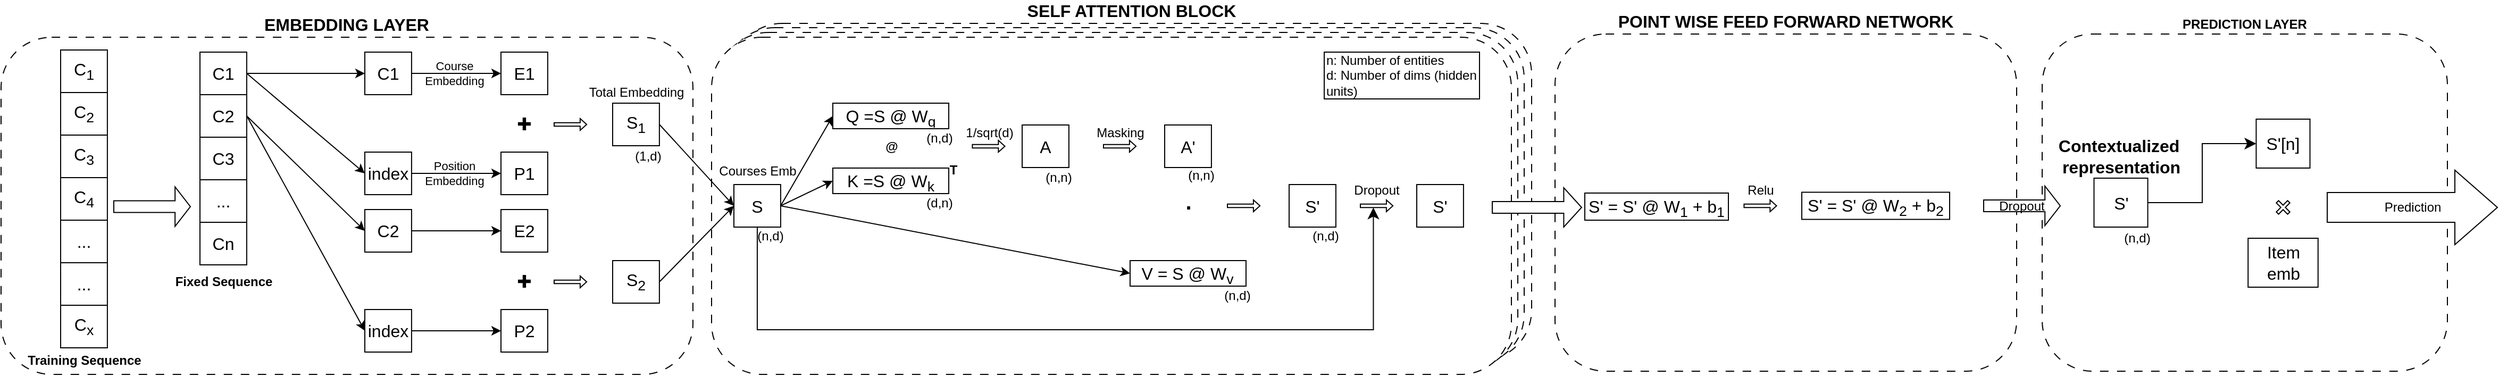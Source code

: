 <mxfile version="26.2.13">
  <diagram name="SELF_ATTENTION_LAYER" id="ycd4AqWMqtb6JNKQn1Xa">
    <mxGraphModel dx="2616" dy="1276" grid="0" gridSize="10" guides="1" tooltips="1" connect="1" arrows="1" fold="1" page="0" pageScale="1" pageWidth="850" pageHeight="1100" math="0" shadow="0">
      <root>
        <mxCell id="0" />
        <mxCell id="1" parent="0" />
        <mxCell id="j9KJ5yuXrT_S9AdhNe95-25" value="&lt;b&gt;PREDICTION LAYER&lt;/b&gt;" style="rounded=1;whiteSpace=wrap;html=1;dashed=1;dashPattern=8 8;labelPosition=center;verticalLabelPosition=top;align=center;verticalAlign=bottom;" vertex="1" parent="1">
          <mxGeometry x="1712" y="216" width="381" height="317" as="geometry" />
        </mxCell>
        <mxCell id="j9KJ5yuXrT_S9AdhNe95-22" value="&lt;b&gt;&lt;font style=&quot;font-size: 16px;&quot;&gt;SELF ATTENTION BLOCK&lt;/font&gt;&lt;/b&gt;" style="rounded=1;whiteSpace=wrap;html=1;dashed=1;dashPattern=8 8;labelPosition=center;verticalLabelPosition=top;align=center;verticalAlign=bottom;" vertex="1" parent="1">
          <mxGeometry x="480" y="206" width="752" height="317" as="geometry" />
        </mxCell>
        <mxCell id="j9KJ5yuXrT_S9AdhNe95-24" value="" style="rounded=1;whiteSpace=wrap;html=1;dashed=1;dashPattern=8 8;labelPosition=center;verticalLabelPosition=top;align=center;verticalAlign=bottom;" vertex="1" parent="1">
          <mxGeometry x="473" y="210" width="752" height="317" as="geometry" />
        </mxCell>
        <mxCell id="j9KJ5yuXrT_S9AdhNe95-23" value="" style="rounded=1;whiteSpace=wrap;html=1;dashed=1;dashPattern=8 8;labelPosition=center;verticalLabelPosition=top;align=center;verticalAlign=bottom;" vertex="1" parent="1">
          <mxGeometry x="467" y="214.5" width="752" height="317" as="geometry" />
        </mxCell>
        <mxCell id="j9KJ5yuXrT_S9AdhNe95-2" value="&lt;b&gt;&lt;font style=&quot;font-size: 16px;&quot;&gt;EMBEDDING LAYER&lt;/font&gt;&lt;/b&gt;" style="rounded=1;whiteSpace=wrap;html=1;dashed=1;dashPattern=8 8;labelPosition=center;verticalLabelPosition=top;align=center;verticalAlign=bottom;" vertex="1" parent="1">
          <mxGeometry x="-207" y="219" width="650.48" height="317" as="geometry" />
        </mxCell>
        <mxCell id="rvzsoMnx6y7NhFi0UlCl-1" value="" style="rounded=1;whiteSpace=wrap;html=1;dashed=1;dashPattern=8 8;labelPosition=center;verticalLabelPosition=top;align=center;verticalAlign=bottom;" parent="1" vertex="1">
          <mxGeometry x="461" y="219" width="752" height="317" as="geometry" />
        </mxCell>
        <mxCell id="rvzsoMnx6y7NhFi0UlCl-27" value="" style="group" parent="1" vertex="1" connectable="0">
          <mxGeometry x="-29.02" y="194" width="62" height="239" as="geometry" />
        </mxCell>
        <mxCell id="rvzsoMnx6y7NhFi0UlCl-3" value="" style="shape=table;startSize=0;container=1;collapsible=0;childLayout=tableLayout;fontSize=16;" parent="rvzsoMnx6y7NhFi0UlCl-27" vertex="1">
          <mxGeometry x="9.02" y="39" width="43.952" height="200" as="geometry" />
        </mxCell>
        <mxCell id="rvzsoMnx6y7NhFi0UlCl-24" style="shape=tableRow;horizontal=0;startSize=0;swimlaneHead=0;swimlaneBody=0;strokeColor=inherit;top=0;left=0;bottom=0;right=0;collapsible=0;dropTarget=0;fillColor=none;points=[[0,0.5],[1,0.5]];portConstraint=eastwest;fontSize=16;" parent="rvzsoMnx6y7NhFi0UlCl-3" vertex="1">
          <mxGeometry width="43.952" height="40" as="geometry" />
        </mxCell>
        <mxCell id="rvzsoMnx6y7NhFi0UlCl-25" value="C1" style="shape=partialRectangle;html=1;whiteSpace=wrap;connectable=0;strokeColor=inherit;overflow=hidden;fillColor=none;top=0;left=0;bottom=0;right=0;pointerEvents=1;fontSize=16;" parent="rvzsoMnx6y7NhFi0UlCl-24" vertex="1">
          <mxGeometry width="44" height="40" as="geometry">
            <mxRectangle width="44" height="40" as="alternateBounds" />
          </mxGeometry>
        </mxCell>
        <mxCell id="rvzsoMnx6y7NhFi0UlCl-22" style="shape=tableRow;horizontal=0;startSize=0;swimlaneHead=0;swimlaneBody=0;strokeColor=inherit;top=0;left=0;bottom=0;right=0;collapsible=0;dropTarget=0;fillColor=none;points=[[0,0.5],[1,0.5]];portConstraint=eastwest;fontSize=16;" parent="rvzsoMnx6y7NhFi0UlCl-3" vertex="1">
          <mxGeometry y="40" width="43.952" height="40" as="geometry" />
        </mxCell>
        <mxCell id="rvzsoMnx6y7NhFi0UlCl-23" value="C2" style="shape=partialRectangle;html=1;whiteSpace=wrap;connectable=0;strokeColor=inherit;overflow=hidden;fillColor=none;top=0;left=0;bottom=0;right=0;pointerEvents=1;fontSize=16;" parent="rvzsoMnx6y7NhFi0UlCl-22" vertex="1">
          <mxGeometry width="44" height="40" as="geometry">
            <mxRectangle width="44" height="40" as="alternateBounds" />
          </mxGeometry>
        </mxCell>
        <mxCell id="rvzsoMnx6y7NhFi0UlCl-4" value="" style="shape=tableRow;horizontal=0;startSize=0;swimlaneHead=0;swimlaneBody=0;strokeColor=inherit;top=0;left=0;bottom=0;right=0;collapsible=0;dropTarget=0;fillColor=none;points=[[0,0.5],[1,0.5]];portConstraint=eastwest;fontSize=16;" parent="rvzsoMnx6y7NhFi0UlCl-3" vertex="1">
          <mxGeometry y="80" width="43.952" height="40" as="geometry" />
        </mxCell>
        <mxCell id="rvzsoMnx6y7NhFi0UlCl-5" value="C3" style="shape=partialRectangle;html=1;whiteSpace=wrap;connectable=0;strokeColor=inherit;overflow=hidden;fillColor=none;top=0;left=0;bottom=0;right=0;pointerEvents=1;fontSize=16;" parent="rvzsoMnx6y7NhFi0UlCl-4" vertex="1">
          <mxGeometry width="44" height="40" as="geometry">
            <mxRectangle width="44" height="40" as="alternateBounds" />
          </mxGeometry>
        </mxCell>
        <mxCell id="rvzsoMnx6y7NhFi0UlCl-8" value="" style="shape=tableRow;horizontal=0;startSize=0;swimlaneHead=0;swimlaneBody=0;strokeColor=inherit;top=0;left=0;bottom=0;right=0;collapsible=0;dropTarget=0;fillColor=none;points=[[0,0.5],[1,0.5]];portConstraint=eastwest;fontSize=16;" parent="rvzsoMnx6y7NhFi0UlCl-3" vertex="1">
          <mxGeometry y="120" width="43.952" height="40" as="geometry" />
        </mxCell>
        <mxCell id="rvzsoMnx6y7NhFi0UlCl-9" value="..." style="shape=partialRectangle;html=1;whiteSpace=wrap;connectable=0;strokeColor=inherit;overflow=hidden;fillColor=none;top=0;left=0;bottom=0;right=0;pointerEvents=1;fontSize=16;" parent="rvzsoMnx6y7NhFi0UlCl-8" vertex="1">
          <mxGeometry width="44" height="40" as="geometry">
            <mxRectangle width="44" height="40" as="alternateBounds" />
          </mxGeometry>
        </mxCell>
        <mxCell id="rvzsoMnx6y7NhFi0UlCl-12" value="" style="shape=tableRow;horizontal=0;startSize=0;swimlaneHead=0;swimlaneBody=0;strokeColor=inherit;top=0;left=0;bottom=0;right=0;collapsible=0;dropTarget=0;fillColor=none;points=[[0,0.5],[1,0.5]];portConstraint=eastwest;fontSize=16;" parent="rvzsoMnx6y7NhFi0UlCl-3" vertex="1">
          <mxGeometry y="160" width="43.952" height="40" as="geometry" />
        </mxCell>
        <mxCell id="rvzsoMnx6y7NhFi0UlCl-13" value="Cn" style="shape=partialRectangle;html=1;whiteSpace=wrap;connectable=0;strokeColor=inherit;overflow=hidden;fillColor=none;top=0;left=0;bottom=0;right=0;pointerEvents=1;fontSize=16;" parent="rvzsoMnx6y7NhFi0UlCl-12" vertex="1">
          <mxGeometry width="44" height="40" as="geometry">
            <mxRectangle width="44" height="40" as="alternateBounds" />
          </mxGeometry>
        </mxCell>
        <mxCell id="rvzsoMnx6y7NhFi0UlCl-28" value="" style="endArrow=classic;html=1;rounded=0;exitX=1;exitY=0.5;exitDx=0;exitDy=0;entryX=0;entryY=0.5;entryDx=0;entryDy=0;" parent="1" source="rvzsoMnx6y7NhFi0UlCl-24" target="rvzsoMnx6y7NhFi0UlCl-30" edge="1">
          <mxGeometry width="50" height="50" relative="1" as="geometry">
            <mxPoint x="181" y="346" as="sourcePoint" />
            <mxPoint x="231" y="296" as="targetPoint" />
          </mxGeometry>
        </mxCell>
        <mxCell id="rvzsoMnx6y7NhFi0UlCl-29" value="" style="shape=table;startSize=0;container=1;collapsible=0;childLayout=tableLayout;fontSize=16;" parent="1" vertex="1">
          <mxGeometry x="135" y="233" width="43.952" height="40" as="geometry" />
        </mxCell>
        <mxCell id="rvzsoMnx6y7NhFi0UlCl-30" style="shape=tableRow;horizontal=0;startSize=0;swimlaneHead=0;swimlaneBody=0;strokeColor=inherit;top=0;left=0;bottom=0;right=0;collapsible=0;dropTarget=0;fillColor=none;points=[[0,0.5],[1,0.5]];portConstraint=eastwest;fontSize=16;" parent="rvzsoMnx6y7NhFi0UlCl-29" vertex="1">
          <mxGeometry width="43.952" height="40" as="geometry" />
        </mxCell>
        <mxCell id="rvzsoMnx6y7NhFi0UlCl-31" value="C1" style="shape=partialRectangle;html=1;whiteSpace=wrap;connectable=0;strokeColor=inherit;overflow=hidden;fillColor=none;top=0;left=0;bottom=0;right=0;pointerEvents=1;fontSize=16;" parent="rvzsoMnx6y7NhFi0UlCl-30" vertex="1">
          <mxGeometry width="44" height="40" as="geometry">
            <mxRectangle width="44" height="40" as="alternateBounds" />
          </mxGeometry>
        </mxCell>
        <mxCell id="rvzsoMnx6y7NhFi0UlCl-44" value="" style="shape=table;startSize=0;container=1;collapsible=0;childLayout=tableLayout;fontSize=16;" parent="1" vertex="1">
          <mxGeometry x="135" y="327" width="43.952" height="40" as="geometry" />
        </mxCell>
        <mxCell id="rvzsoMnx6y7NhFi0UlCl-45" style="shape=tableRow;horizontal=0;startSize=0;swimlaneHead=0;swimlaneBody=0;strokeColor=inherit;top=0;left=0;bottom=0;right=0;collapsible=0;dropTarget=0;fillColor=none;points=[[0,0.5],[1,0.5]];portConstraint=eastwest;fontSize=16;" parent="rvzsoMnx6y7NhFi0UlCl-44" vertex="1">
          <mxGeometry width="43.952" height="40" as="geometry" />
        </mxCell>
        <mxCell id="rvzsoMnx6y7NhFi0UlCl-46" value="index" style="shape=partialRectangle;html=1;whiteSpace=wrap;connectable=0;strokeColor=inherit;overflow=hidden;fillColor=none;top=0;left=0;bottom=0;right=0;pointerEvents=1;fontSize=16;" parent="rvzsoMnx6y7NhFi0UlCl-45" vertex="1">
          <mxGeometry width="44" height="40" as="geometry">
            <mxRectangle width="44" height="40" as="alternateBounds" />
          </mxGeometry>
        </mxCell>
        <mxCell id="rvzsoMnx6y7NhFi0UlCl-48" value="" style="endArrow=classic;html=1;rounded=0;exitX=1;exitY=0.5;exitDx=0;exitDy=0;entryX=0;entryY=0.5;entryDx=0;entryDy=0;" parent="1" source="rvzsoMnx6y7NhFi0UlCl-24" target="rvzsoMnx6y7NhFi0UlCl-45" edge="1">
          <mxGeometry width="50" height="50" relative="1" as="geometry">
            <mxPoint x="34" y="263" as="sourcePoint" />
            <mxPoint x="145" y="263" as="targetPoint" />
          </mxGeometry>
        </mxCell>
        <mxCell id="rvzsoMnx6y7NhFi0UlCl-49" value="" style="shape=table;startSize=0;container=1;collapsible=0;childLayout=tableLayout;fontSize=16;" parent="1" vertex="1">
          <mxGeometry x="263" y="233" width="43.952" height="40" as="geometry" />
        </mxCell>
        <mxCell id="rvzsoMnx6y7NhFi0UlCl-50" style="shape=tableRow;horizontal=0;startSize=0;swimlaneHead=0;swimlaneBody=0;strokeColor=inherit;top=0;left=0;bottom=0;right=0;collapsible=0;dropTarget=0;fillColor=none;points=[[0,0.5],[1,0.5]];portConstraint=eastwest;fontSize=16;" parent="rvzsoMnx6y7NhFi0UlCl-49" vertex="1">
          <mxGeometry width="43.952" height="40" as="geometry" />
        </mxCell>
        <mxCell id="rvzsoMnx6y7NhFi0UlCl-51" value="E1" style="shape=partialRectangle;html=1;whiteSpace=wrap;connectable=0;strokeColor=inherit;overflow=hidden;fillColor=none;top=0;left=0;bottom=0;right=0;pointerEvents=1;fontSize=16;" parent="rvzsoMnx6y7NhFi0UlCl-50" vertex="1">
          <mxGeometry width="44" height="40" as="geometry">
            <mxRectangle width="44" height="40" as="alternateBounds" />
          </mxGeometry>
        </mxCell>
        <mxCell id="rvzsoMnx6y7NhFi0UlCl-52" value="" style="shape=table;startSize=0;container=1;collapsible=0;childLayout=tableLayout;fontSize=16;" parent="1" vertex="1">
          <mxGeometry x="263" y="327" width="43.952" height="40" as="geometry" />
        </mxCell>
        <mxCell id="rvzsoMnx6y7NhFi0UlCl-53" style="shape=tableRow;horizontal=0;startSize=0;swimlaneHead=0;swimlaneBody=0;strokeColor=inherit;top=0;left=0;bottom=0;right=0;collapsible=0;dropTarget=0;fillColor=none;points=[[0,0.5],[1,0.5]];portConstraint=eastwest;fontSize=16;" parent="rvzsoMnx6y7NhFi0UlCl-52" vertex="1">
          <mxGeometry width="43.952" height="40" as="geometry" />
        </mxCell>
        <mxCell id="rvzsoMnx6y7NhFi0UlCl-54" value="P1" style="shape=partialRectangle;html=1;whiteSpace=wrap;connectable=0;strokeColor=inherit;overflow=hidden;fillColor=none;top=0;left=0;bottom=0;right=0;pointerEvents=1;fontSize=16;" parent="rvzsoMnx6y7NhFi0UlCl-53" vertex="1">
          <mxGeometry width="44" height="40" as="geometry">
            <mxRectangle width="44" height="40" as="alternateBounds" />
          </mxGeometry>
        </mxCell>
        <mxCell id="rvzsoMnx6y7NhFi0UlCl-55" value="" style="endArrow=classic;html=1;rounded=0;exitX=1;exitY=0.5;exitDx=0;exitDy=0;entryX=0;entryY=0.5;entryDx=0;entryDy=0;" parent="1" source="rvzsoMnx6y7NhFi0UlCl-30" target="rvzsoMnx6y7NhFi0UlCl-50" edge="1">
          <mxGeometry width="50" height="50" relative="1" as="geometry">
            <mxPoint x="177" y="252.76" as="sourcePoint" />
            <mxPoint x="288" y="252.76" as="targetPoint" />
          </mxGeometry>
        </mxCell>
        <mxCell id="rvzsoMnx6y7NhFi0UlCl-56" value="Course&lt;div&gt;Embedding&lt;/div&gt;" style="edgeLabel;html=1;align=center;verticalAlign=middle;resizable=0;points=[];labelBackgroundColor=none;" parent="rvzsoMnx6y7NhFi0UlCl-55" vertex="1" connectable="0">
          <mxGeometry x="-0.059" relative="1" as="geometry">
            <mxPoint as="offset" />
          </mxGeometry>
        </mxCell>
        <mxCell id="rvzsoMnx6y7NhFi0UlCl-58" value="" style="endArrow=classic;html=1;rounded=0;exitX=1;exitY=0.5;exitDx=0;exitDy=0;entryX=0;entryY=0.5;entryDx=0;entryDy=0;" parent="1" source="rvzsoMnx6y7NhFi0UlCl-45" target="rvzsoMnx6y7NhFi0UlCl-53" edge="1">
          <mxGeometry width="50" height="50" relative="1" as="geometry">
            <mxPoint x="185" y="310" as="sourcePoint" />
            <mxPoint x="269" y="310" as="targetPoint" />
          </mxGeometry>
        </mxCell>
        <mxCell id="rvzsoMnx6y7NhFi0UlCl-59" value="Position&lt;div&gt;Embedding&lt;/div&gt;" style="edgeLabel;html=1;align=center;verticalAlign=middle;resizable=0;points=[];labelBackgroundColor=none;" parent="rvzsoMnx6y7NhFi0UlCl-58" vertex="1" connectable="0">
          <mxGeometry x="-0.059" relative="1" as="geometry">
            <mxPoint as="offset" />
          </mxGeometry>
        </mxCell>
        <mxCell id="rvzsoMnx6y7NhFi0UlCl-60" value="" style="shape=cross;whiteSpace=wrap;html=1;fillColor=#000000;" parent="1" vertex="1">
          <mxGeometry x="279.48" y="295" width="11" height="11" as="geometry" />
        </mxCell>
        <mxCell id="rvzsoMnx6y7NhFi0UlCl-64" value="" style="shape=table;startSize=0;container=1;collapsible=0;childLayout=tableLayout;fontSize=16;" parent="1" vertex="1">
          <mxGeometry x="482" y="357.5" width="43.952" height="40" as="geometry" />
        </mxCell>
        <mxCell id="rvzsoMnx6y7NhFi0UlCl-65" style="shape=tableRow;horizontal=0;startSize=0;swimlaneHead=0;swimlaneBody=0;strokeColor=inherit;top=0;left=0;bottom=0;right=0;collapsible=0;dropTarget=0;fillColor=none;points=[[0,0.5],[1,0.5]];portConstraint=eastwest;fontSize=16;" parent="rvzsoMnx6y7NhFi0UlCl-64" vertex="1">
          <mxGeometry width="43.952" height="40" as="geometry" />
        </mxCell>
        <mxCell id="rvzsoMnx6y7NhFi0UlCl-66" value="S" style="shape=partialRectangle;html=1;whiteSpace=wrap;connectable=0;strokeColor=inherit;overflow=hidden;fillColor=none;top=0;left=0;bottom=0;right=0;pointerEvents=1;fontSize=16;" parent="rvzsoMnx6y7NhFi0UlCl-65" vertex="1">
          <mxGeometry width="44" height="40" as="geometry">
            <mxRectangle width="44" height="40" as="alternateBounds" />
          </mxGeometry>
        </mxCell>
        <mxCell id="rvzsoMnx6y7NhFi0UlCl-67" value="Total Embedding" style="text;html=1;align=center;verticalAlign=middle;resizable=0;points=[];autosize=1;strokeColor=none;fillColor=none;" parent="1" vertex="1">
          <mxGeometry x="336.48" y="257.5" width="107" height="26" as="geometry" />
        </mxCell>
        <mxCell id="rvzsoMnx6y7NhFi0UlCl-73" value="" style="shape=table;startSize=0;container=1;collapsible=0;childLayout=tableLayout;fontSize=16;" parent="1" vertex="1">
          <mxGeometry x="575" y="281" width="109" height="24" as="geometry" />
        </mxCell>
        <mxCell id="rvzsoMnx6y7NhFi0UlCl-74" style="shape=tableRow;horizontal=0;startSize=0;swimlaneHead=0;swimlaneBody=0;strokeColor=inherit;top=0;left=0;bottom=0;right=0;collapsible=0;dropTarget=0;fillColor=none;points=[[0,0.5],[1,0.5]];portConstraint=eastwest;fontSize=16;" parent="rvzsoMnx6y7NhFi0UlCl-73" vertex="1">
          <mxGeometry width="109" height="24" as="geometry" />
        </mxCell>
        <mxCell id="rvzsoMnx6y7NhFi0UlCl-75" value="Q =S @ W&lt;sub&gt;q&lt;/sub&gt;" style="shape=partialRectangle;html=1;whiteSpace=wrap;connectable=0;strokeColor=inherit;overflow=hidden;fillColor=none;top=0;left=0;bottom=0;right=0;pointerEvents=1;fontSize=16;" parent="rvzsoMnx6y7NhFi0UlCl-74" vertex="1">
          <mxGeometry width="109" height="24" as="geometry">
            <mxRectangle width="109" height="24" as="alternateBounds" />
          </mxGeometry>
        </mxCell>
        <mxCell id="rvzsoMnx6y7NhFi0UlCl-76" value="" style="shape=table;startSize=0;container=1;collapsible=0;childLayout=tableLayout;fontSize=16;" parent="1" vertex="1">
          <mxGeometry x="575" y="342" width="109" height="24" as="geometry" />
        </mxCell>
        <mxCell id="rvzsoMnx6y7NhFi0UlCl-77" style="shape=tableRow;horizontal=0;startSize=0;swimlaneHead=0;swimlaneBody=0;strokeColor=inherit;top=0;left=0;bottom=0;right=0;collapsible=0;dropTarget=0;fillColor=none;points=[[0,0.5],[1,0.5]];portConstraint=eastwest;fontSize=16;" parent="rvzsoMnx6y7NhFi0UlCl-76" vertex="1">
          <mxGeometry width="109" height="24" as="geometry" />
        </mxCell>
        <mxCell id="rvzsoMnx6y7NhFi0UlCl-78" value="K =S @ W&lt;sub&gt;k&lt;/sub&gt;" style="shape=partialRectangle;html=1;whiteSpace=wrap;connectable=0;strokeColor=inherit;overflow=hidden;fillColor=none;top=0;left=0;bottom=0;right=0;pointerEvents=1;fontSize=16;" parent="rvzsoMnx6y7NhFi0UlCl-77" vertex="1">
          <mxGeometry width="109" height="24" as="geometry">
            <mxRectangle width="109" height="24" as="alternateBounds" />
          </mxGeometry>
        </mxCell>
        <mxCell id="rvzsoMnx6y7NhFi0UlCl-80" value="" style="shape=table;startSize=0;container=1;collapsible=0;childLayout=tableLayout;fontSize=16;" parent="1" vertex="1">
          <mxGeometry x="854.48" y="429" width="109" height="24" as="geometry" />
        </mxCell>
        <mxCell id="rvzsoMnx6y7NhFi0UlCl-81" style="shape=tableRow;horizontal=0;startSize=0;swimlaneHead=0;swimlaneBody=0;strokeColor=inherit;top=0;left=0;bottom=0;right=0;collapsible=0;dropTarget=0;fillColor=none;points=[[0,0.5],[1,0.5]];portConstraint=eastwest;fontSize=16;" parent="rvzsoMnx6y7NhFi0UlCl-80" vertex="1">
          <mxGeometry width="109" height="24" as="geometry" />
        </mxCell>
        <mxCell id="rvzsoMnx6y7NhFi0UlCl-82" value="V = S @ W&lt;sub&gt;v&lt;/sub&gt;" style="shape=partialRectangle;html=1;whiteSpace=wrap;connectable=0;strokeColor=inherit;overflow=hidden;fillColor=none;top=0;left=0;bottom=0;right=0;pointerEvents=1;fontSize=16;" parent="rvzsoMnx6y7NhFi0UlCl-81" vertex="1">
          <mxGeometry width="109" height="24" as="geometry">
            <mxRectangle width="109" height="24" as="alternateBounds" />
          </mxGeometry>
        </mxCell>
        <mxCell id="rvzsoMnx6y7NhFi0UlCl-83" value="" style="endArrow=classic;html=1;rounded=0;exitX=1;exitY=0.5;exitDx=0;exitDy=0;entryX=0;entryY=0.5;entryDx=0;entryDy=0;" parent="1" source="rvzsoMnx6y7NhFi0UlCl-64" target="rvzsoMnx6y7NhFi0UlCl-74" edge="1">
          <mxGeometry width="50" height="50" relative="1" as="geometry">
            <mxPoint x="497" y="322.5" as="sourcePoint" />
            <mxPoint x="547" y="272.5" as="targetPoint" />
          </mxGeometry>
        </mxCell>
        <mxCell id="rvzsoMnx6y7NhFi0UlCl-84" value="" style="endArrow=classic;html=1;rounded=0;exitX=1;exitY=0.5;exitDx=0;exitDy=0;entryX=0;entryY=0.5;entryDx=0;entryDy=0;" parent="1" source="rvzsoMnx6y7NhFi0UlCl-64" target="rvzsoMnx6y7NhFi0UlCl-77" edge="1">
          <mxGeometry width="50" height="50" relative="1" as="geometry">
            <mxPoint x="536" y="311.5" as="sourcePoint" />
            <mxPoint x="585" y="279.5" as="targetPoint" />
          </mxGeometry>
        </mxCell>
        <mxCell id="rvzsoMnx6y7NhFi0UlCl-85" value="" style="endArrow=classic;html=1;rounded=0;exitX=1;exitY=0.5;exitDx=0;exitDy=0;entryX=0;entryY=0.5;entryDx=0;entryDy=0;" parent="1" source="rvzsoMnx6y7NhFi0UlCl-64" target="rvzsoMnx6y7NhFi0UlCl-81" edge="1">
          <mxGeometry width="50" height="50" relative="1" as="geometry">
            <mxPoint x="536" y="311.5" as="sourcePoint" />
            <mxPoint x="585" y="310.5" as="targetPoint" />
          </mxGeometry>
        </mxCell>
        <mxCell id="rvzsoMnx6y7NhFi0UlCl-87" value="" style="shape=singleArrow;whiteSpace=wrap;html=1;" parent="1" vertex="1">
          <mxGeometry x="706.22" y="316" width="30.56" height="11" as="geometry" />
        </mxCell>
        <mxCell id="rvzsoMnx6y7NhFi0UlCl-88" value="1/sqrt(d)" style="text;html=1;align=center;verticalAlign=middle;resizable=0;points=[];autosize=1;strokeColor=none;fillColor=none;" parent="1" vertex="1">
          <mxGeometry x="690" y="295.5" width="63" height="26" as="geometry" />
        </mxCell>
        <mxCell id="rvzsoMnx6y7NhFi0UlCl-91" value="&lt;b&gt;@&lt;/b&gt;" style="text;html=1;align=center;verticalAlign=middle;resizable=0;points=[];autosize=1;strokeColor=none;fillColor=none;" parent="1" vertex="1">
          <mxGeometry x="614.5" y="308.5" width="30" height="26" as="geometry" />
        </mxCell>
        <mxCell id="rvzsoMnx6y7NhFi0UlCl-92" value="&lt;b&gt;T&lt;/b&gt;" style="text;html=1;align=center;verticalAlign=middle;resizable=0;points=[];autosize=1;strokeColor=none;fillColor=none;" parent="1" vertex="1">
          <mxGeometry x="675" y="330.5" width="25" height="26" as="geometry" />
        </mxCell>
        <mxCell id="rvzsoMnx6y7NhFi0UlCl-96" value="" style="shape=table;startSize=0;container=1;collapsible=0;childLayout=tableLayout;fontSize=16;" parent="1" vertex="1">
          <mxGeometry x="753" y="301.5" width="43.952" height="40" as="geometry" />
        </mxCell>
        <mxCell id="rvzsoMnx6y7NhFi0UlCl-97" style="shape=tableRow;horizontal=0;startSize=0;swimlaneHead=0;swimlaneBody=0;strokeColor=inherit;top=0;left=0;bottom=0;right=0;collapsible=0;dropTarget=0;fillColor=none;points=[[0,0.5],[1,0.5]];portConstraint=eastwest;fontSize=16;" parent="rvzsoMnx6y7NhFi0UlCl-96" vertex="1">
          <mxGeometry width="43.952" height="40" as="geometry" />
        </mxCell>
        <mxCell id="rvzsoMnx6y7NhFi0UlCl-98" value="A" style="shape=partialRectangle;html=1;whiteSpace=wrap;connectable=0;strokeColor=inherit;overflow=hidden;fillColor=none;top=0;left=0;bottom=0;right=0;pointerEvents=1;fontSize=16;" parent="rvzsoMnx6y7NhFi0UlCl-97" vertex="1">
          <mxGeometry width="44" height="40" as="geometry">
            <mxRectangle width="44" height="40" as="alternateBounds" />
          </mxGeometry>
        </mxCell>
        <mxCell id="rvzsoMnx6y7NhFi0UlCl-99" value="&lt;font style=&quot;font-size: 20px;&quot;&gt;&lt;b&gt;.&lt;/b&gt;&lt;/font&gt;" style="text;html=1;align=center;verticalAlign=middle;resizable=0;points=[];autosize=1;strokeColor=none;fillColor=none;" parent="1" vertex="1">
          <mxGeometry x="896.98" y="355" width="24" height="36" as="geometry" />
        </mxCell>
        <mxCell id="rvzsoMnx6y7NhFi0UlCl-100" value="" style="shape=singleArrow;whiteSpace=wrap;html=1;" parent="1" vertex="1">
          <mxGeometry x="313" y="295.5" width="30.56" height="11" as="geometry" />
        </mxCell>
        <mxCell id="rvzsoMnx6y7NhFi0UlCl-101" value="" style="shape=table;startSize=0;container=1;collapsible=0;childLayout=tableLayout;fontSize=16;" parent="1" vertex="1">
          <mxGeometry x="368" y="281" width="43.952" height="40" as="geometry" />
        </mxCell>
        <mxCell id="rvzsoMnx6y7NhFi0UlCl-102" style="shape=tableRow;horizontal=0;startSize=0;swimlaneHead=0;swimlaneBody=0;strokeColor=inherit;top=0;left=0;bottom=0;right=0;collapsible=0;dropTarget=0;fillColor=none;points=[[0,0.5],[1,0.5]];portConstraint=eastwest;fontSize=16;" parent="rvzsoMnx6y7NhFi0UlCl-101" vertex="1">
          <mxGeometry width="43.952" height="40" as="geometry" />
        </mxCell>
        <mxCell id="rvzsoMnx6y7NhFi0UlCl-103" value="S&lt;sub&gt;1&lt;/sub&gt;" style="shape=partialRectangle;html=1;whiteSpace=wrap;connectable=0;strokeColor=inherit;overflow=hidden;fillColor=none;top=0;left=0;bottom=0;right=0;pointerEvents=1;fontSize=16;" parent="rvzsoMnx6y7NhFi0UlCl-102" vertex="1">
          <mxGeometry width="44" height="40" as="geometry">
            <mxRectangle width="44" height="40" as="alternateBounds" />
          </mxGeometry>
        </mxCell>
        <mxCell id="rvzsoMnx6y7NhFi0UlCl-104" value="" style="endArrow=classic;html=1;rounded=0;exitX=1;exitY=0.5;exitDx=0;exitDy=0;entryX=0;entryY=0.5;entryDx=0;entryDy=0;" parent="1" source="rvzsoMnx6y7NhFi0UlCl-102" target="rvzsoMnx6y7NhFi0UlCl-65" edge="1">
          <mxGeometry width="50" height="50" relative="1" as="geometry">
            <mxPoint x="439" y="300" as="sourcePoint" />
            <mxPoint x="489" y="250" as="targetPoint" />
          </mxGeometry>
        </mxCell>
        <mxCell id="rvzsoMnx6y7NhFi0UlCl-105" value="Courses Emb" style="text;html=1;align=center;verticalAlign=middle;resizable=0;points=[];autosize=1;strokeColor=none;fillColor=none;" parent="1" vertex="1">
          <mxGeometry x="458.48" y="331.5" width="91" height="26" as="geometry" />
        </mxCell>
        <mxCell id="rvzsoMnx6y7NhFi0UlCl-132" value="" style="shape=table;startSize=0;container=1;collapsible=0;childLayout=tableLayout;fontSize=16;" parent="1" vertex="1">
          <mxGeometry x="135" y="381" width="43.952" height="40" as="geometry" />
        </mxCell>
        <mxCell id="rvzsoMnx6y7NhFi0UlCl-133" style="shape=tableRow;horizontal=0;startSize=0;swimlaneHead=0;swimlaneBody=0;strokeColor=inherit;top=0;left=0;bottom=0;right=0;collapsible=0;dropTarget=0;fillColor=none;points=[[0,0.5],[1,0.5]];portConstraint=eastwest;fontSize=16;" parent="rvzsoMnx6y7NhFi0UlCl-132" vertex="1">
          <mxGeometry width="43.952" height="40" as="geometry" />
        </mxCell>
        <mxCell id="rvzsoMnx6y7NhFi0UlCl-134" value="C2" style="shape=partialRectangle;html=1;whiteSpace=wrap;connectable=0;strokeColor=inherit;overflow=hidden;fillColor=none;top=0;left=0;bottom=0;right=0;pointerEvents=1;fontSize=16;" parent="rvzsoMnx6y7NhFi0UlCl-133" vertex="1">
          <mxGeometry width="44" height="40" as="geometry">
            <mxRectangle width="44" height="40" as="alternateBounds" />
          </mxGeometry>
        </mxCell>
        <mxCell id="rvzsoMnx6y7NhFi0UlCl-135" value="" style="shape=table;startSize=0;container=1;collapsible=0;childLayout=tableLayout;fontSize=16;" parent="1" vertex="1">
          <mxGeometry x="135" y="475" width="43.952" height="40" as="geometry" />
        </mxCell>
        <mxCell id="rvzsoMnx6y7NhFi0UlCl-136" style="shape=tableRow;horizontal=0;startSize=0;swimlaneHead=0;swimlaneBody=0;strokeColor=inherit;top=0;left=0;bottom=0;right=0;collapsible=0;dropTarget=0;fillColor=none;points=[[0,0.5],[1,0.5]];portConstraint=eastwest;fontSize=16;" parent="rvzsoMnx6y7NhFi0UlCl-135" vertex="1">
          <mxGeometry width="43.952" height="40" as="geometry" />
        </mxCell>
        <mxCell id="rvzsoMnx6y7NhFi0UlCl-137" value="index" style="shape=partialRectangle;html=1;whiteSpace=wrap;connectable=0;strokeColor=inherit;overflow=hidden;fillColor=none;top=0;left=0;bottom=0;right=0;pointerEvents=1;fontSize=16;" parent="rvzsoMnx6y7NhFi0UlCl-136" vertex="1">
          <mxGeometry width="44" height="40" as="geometry">
            <mxRectangle width="44" height="40" as="alternateBounds" />
          </mxGeometry>
        </mxCell>
        <mxCell id="rvzsoMnx6y7NhFi0UlCl-138" value="" style="shape=table;startSize=0;container=1;collapsible=0;childLayout=tableLayout;fontSize=16;" parent="1" vertex="1">
          <mxGeometry x="263" y="381" width="43.952" height="40" as="geometry" />
        </mxCell>
        <mxCell id="rvzsoMnx6y7NhFi0UlCl-139" style="shape=tableRow;horizontal=0;startSize=0;swimlaneHead=0;swimlaneBody=0;strokeColor=inherit;top=0;left=0;bottom=0;right=0;collapsible=0;dropTarget=0;fillColor=none;points=[[0,0.5],[1,0.5]];portConstraint=eastwest;fontSize=16;" parent="rvzsoMnx6y7NhFi0UlCl-138" vertex="1">
          <mxGeometry width="43.952" height="40" as="geometry" />
        </mxCell>
        <mxCell id="rvzsoMnx6y7NhFi0UlCl-140" value="E2" style="shape=partialRectangle;html=1;whiteSpace=wrap;connectable=0;strokeColor=inherit;overflow=hidden;fillColor=none;top=0;left=0;bottom=0;right=0;pointerEvents=1;fontSize=16;" parent="rvzsoMnx6y7NhFi0UlCl-139" vertex="1">
          <mxGeometry width="44" height="40" as="geometry">
            <mxRectangle width="44" height="40" as="alternateBounds" />
          </mxGeometry>
        </mxCell>
        <mxCell id="rvzsoMnx6y7NhFi0UlCl-141" value="" style="shape=table;startSize=0;container=1;collapsible=0;childLayout=tableLayout;fontSize=16;" parent="1" vertex="1">
          <mxGeometry x="263" y="475" width="43.952" height="40" as="geometry" />
        </mxCell>
        <mxCell id="rvzsoMnx6y7NhFi0UlCl-142" style="shape=tableRow;horizontal=0;startSize=0;swimlaneHead=0;swimlaneBody=0;strokeColor=inherit;top=0;left=0;bottom=0;right=0;collapsible=0;dropTarget=0;fillColor=none;points=[[0,0.5],[1,0.5]];portConstraint=eastwest;fontSize=16;" parent="rvzsoMnx6y7NhFi0UlCl-141" vertex="1">
          <mxGeometry width="43.952" height="40" as="geometry" />
        </mxCell>
        <mxCell id="rvzsoMnx6y7NhFi0UlCl-143" value="P2" style="shape=partialRectangle;html=1;whiteSpace=wrap;connectable=0;strokeColor=inherit;overflow=hidden;fillColor=none;top=0;left=0;bottom=0;right=0;pointerEvents=1;fontSize=16;" parent="rvzsoMnx6y7NhFi0UlCl-142" vertex="1">
          <mxGeometry width="44" height="40" as="geometry">
            <mxRectangle width="44" height="40" as="alternateBounds" />
          </mxGeometry>
        </mxCell>
        <mxCell id="rvzsoMnx6y7NhFi0UlCl-144" value="" style="endArrow=classic;html=1;rounded=0;exitX=1;exitY=0.5;exitDx=0;exitDy=0;entryX=0;entryY=0.5;entryDx=0;entryDy=0;" parent="1" source="rvzsoMnx6y7NhFi0UlCl-133" target="rvzsoMnx6y7NhFi0UlCl-139" edge="1">
          <mxGeometry width="50" height="50" relative="1" as="geometry">
            <mxPoint x="177" y="400.76" as="sourcePoint" />
            <mxPoint x="288" y="400.76" as="targetPoint" />
          </mxGeometry>
        </mxCell>
        <mxCell id="rvzsoMnx6y7NhFi0UlCl-146" value="" style="endArrow=classic;html=1;rounded=0;exitX=1;exitY=0.5;exitDx=0;exitDy=0;entryX=0;entryY=0.5;entryDx=0;entryDy=0;" parent="1" source="rvzsoMnx6y7NhFi0UlCl-136" target="rvzsoMnx6y7NhFi0UlCl-142" edge="1">
          <mxGeometry width="50" height="50" relative="1" as="geometry">
            <mxPoint x="185" y="458" as="sourcePoint" />
            <mxPoint x="269" y="458" as="targetPoint" />
          </mxGeometry>
        </mxCell>
        <mxCell id="rvzsoMnx6y7NhFi0UlCl-148" value="" style="shape=cross;whiteSpace=wrap;html=1;fillColor=#000000;" parent="1" vertex="1">
          <mxGeometry x="279.48" y="443" width="11" height="11" as="geometry" />
        </mxCell>
        <mxCell id="rvzsoMnx6y7NhFi0UlCl-149" value="" style="shape=singleArrow;whiteSpace=wrap;html=1;" parent="1" vertex="1">
          <mxGeometry x="313" y="443.5" width="30.56" height="11" as="geometry" />
        </mxCell>
        <mxCell id="rvzsoMnx6y7NhFi0UlCl-150" value="" style="shape=table;startSize=0;container=1;collapsible=0;childLayout=tableLayout;fontSize=16;" parent="1" vertex="1">
          <mxGeometry x="368" y="429" width="43.952" height="40" as="geometry" />
        </mxCell>
        <mxCell id="rvzsoMnx6y7NhFi0UlCl-151" style="shape=tableRow;horizontal=0;startSize=0;swimlaneHead=0;swimlaneBody=0;strokeColor=inherit;top=0;left=0;bottom=0;right=0;collapsible=0;dropTarget=0;fillColor=none;points=[[0,0.5],[1,0.5]];portConstraint=eastwest;fontSize=16;" parent="rvzsoMnx6y7NhFi0UlCl-150" vertex="1">
          <mxGeometry width="43.952" height="40" as="geometry" />
        </mxCell>
        <mxCell id="rvzsoMnx6y7NhFi0UlCl-152" value="S&lt;sub&gt;2&lt;/sub&gt;" style="shape=partialRectangle;html=1;whiteSpace=wrap;connectable=0;strokeColor=inherit;overflow=hidden;fillColor=none;top=0;left=0;bottom=0;right=0;pointerEvents=1;fontSize=16;" parent="rvzsoMnx6y7NhFi0UlCl-151" vertex="1">
          <mxGeometry width="44" height="40" as="geometry">
            <mxRectangle width="44" height="40" as="alternateBounds" />
          </mxGeometry>
        </mxCell>
        <mxCell id="rvzsoMnx6y7NhFi0UlCl-153" value="" style="endArrow=classic;html=1;rounded=0;exitX=1;exitY=0.5;exitDx=0;exitDy=0;entryX=0;entryY=0.5;entryDx=0;entryDy=0;" parent="1" source="rvzsoMnx6y7NhFi0UlCl-151" target="rvzsoMnx6y7NhFi0UlCl-65" edge="1">
          <mxGeometry width="50" height="50" relative="1" as="geometry">
            <mxPoint x="439" y="448" as="sourcePoint" />
            <mxPoint x="482" y="449" as="targetPoint" />
          </mxGeometry>
        </mxCell>
        <mxCell id="rvzsoMnx6y7NhFi0UlCl-154" value="" style="endArrow=classic;html=1;rounded=0;exitX=1;exitY=0.5;exitDx=0;exitDy=0;entryX=0;entryY=0.5;entryDx=0;entryDy=0;" parent="1" source="rvzsoMnx6y7NhFi0UlCl-22" target="rvzsoMnx6y7NhFi0UlCl-133" edge="1">
          <mxGeometry width="50" height="50" relative="1" as="geometry">
            <mxPoint x="34" y="263" as="sourcePoint" />
            <mxPoint x="145" y="357" as="targetPoint" />
          </mxGeometry>
        </mxCell>
        <mxCell id="rvzsoMnx6y7NhFi0UlCl-155" value="" style="endArrow=classic;html=1;rounded=0;exitX=1;exitY=0.5;exitDx=0;exitDy=0;entryX=0;entryY=0.5;entryDx=0;entryDy=0;" parent="1" source="rvzsoMnx6y7NhFi0UlCl-22" target="rvzsoMnx6y7NhFi0UlCl-136" edge="1">
          <mxGeometry width="50" height="50" relative="1" as="geometry">
            <mxPoint x="34" y="263" as="sourcePoint" />
            <mxPoint x="145" y="411" as="targetPoint" />
          </mxGeometry>
        </mxCell>
        <mxCell id="rvzsoMnx6y7NhFi0UlCl-158" value="" style="shape=singleArrow;whiteSpace=wrap;html=1;" parent="1" vertex="1">
          <mxGeometry x="829.48" y="316" width="30.56" height="11" as="geometry" />
        </mxCell>
        <mxCell id="rvzsoMnx6y7NhFi0UlCl-159" value="Masking" style="text;html=1;align=center;verticalAlign=middle;resizable=0;points=[];autosize=1;strokeColor=none;fillColor=none;" parent="1" vertex="1">
          <mxGeometry x="813.26" y="295.5" width="63" height="26" as="geometry" />
        </mxCell>
        <mxCell id="rvzsoMnx6y7NhFi0UlCl-160" value="" style="shape=table;startSize=0;container=1;collapsible=0;childLayout=tableLayout;fontSize=16;" parent="1" vertex="1">
          <mxGeometry x="887" y="301.5" width="43.952" height="40" as="geometry" />
        </mxCell>
        <mxCell id="rvzsoMnx6y7NhFi0UlCl-161" style="shape=tableRow;horizontal=0;startSize=0;swimlaneHead=0;swimlaneBody=0;strokeColor=inherit;top=0;left=0;bottom=0;right=0;collapsible=0;dropTarget=0;fillColor=none;points=[[0,0.5],[1,0.5]];portConstraint=eastwest;fontSize=16;" parent="rvzsoMnx6y7NhFi0UlCl-160" vertex="1">
          <mxGeometry width="43.952" height="40" as="geometry" />
        </mxCell>
        <mxCell id="rvzsoMnx6y7NhFi0UlCl-162" value="A&#39;" style="shape=partialRectangle;html=1;whiteSpace=wrap;connectable=0;strokeColor=inherit;overflow=hidden;fillColor=none;top=0;left=0;bottom=0;right=0;pointerEvents=1;fontSize=16;" parent="rvzsoMnx6y7NhFi0UlCl-161" vertex="1">
          <mxGeometry width="44" height="40" as="geometry">
            <mxRectangle width="44" height="40" as="alternateBounds" />
          </mxGeometry>
        </mxCell>
        <mxCell id="rvzsoMnx6y7NhFi0UlCl-163" value="" style="shape=singleArrow;whiteSpace=wrap;html=1;" parent="1" vertex="1">
          <mxGeometry x="946" y="372" width="30.56" height="11" as="geometry" />
        </mxCell>
        <mxCell id="rvzsoMnx6y7NhFi0UlCl-164" value="" style="shape=table;startSize=0;container=1;collapsible=0;childLayout=tableLayout;fontSize=16;" parent="1" vertex="1">
          <mxGeometry x="1004" y="357.5" width="43.952" height="40" as="geometry" />
        </mxCell>
        <mxCell id="rvzsoMnx6y7NhFi0UlCl-165" style="shape=tableRow;horizontal=0;startSize=0;swimlaneHead=0;swimlaneBody=0;strokeColor=inherit;top=0;left=0;bottom=0;right=0;collapsible=0;dropTarget=0;fillColor=none;points=[[0,0.5],[1,0.5]];portConstraint=eastwest;fontSize=16;" parent="rvzsoMnx6y7NhFi0UlCl-164" vertex="1">
          <mxGeometry width="43.952" height="40" as="geometry" />
        </mxCell>
        <mxCell id="rvzsoMnx6y7NhFi0UlCl-166" value="S&#39;" style="shape=partialRectangle;html=1;whiteSpace=wrap;connectable=0;strokeColor=inherit;overflow=hidden;fillColor=none;top=0;left=0;bottom=0;right=0;pointerEvents=1;fontSize=16;" parent="rvzsoMnx6y7NhFi0UlCl-165" vertex="1">
          <mxGeometry width="44" height="40" as="geometry">
            <mxRectangle width="44" height="40" as="alternateBounds" />
          </mxGeometry>
        </mxCell>
        <mxCell id="rvzsoMnx6y7NhFi0UlCl-168" value="" style="shape=table;startSize=0;container=1;collapsible=0;childLayout=tableLayout;fontSize=16;" parent="1" vertex="1">
          <mxGeometry x="1124" y="357.5" width="43.952" height="40" as="geometry" />
        </mxCell>
        <mxCell id="rvzsoMnx6y7NhFi0UlCl-169" style="shape=tableRow;horizontal=0;startSize=0;swimlaneHead=0;swimlaneBody=0;strokeColor=inherit;top=0;left=0;bottom=0;right=0;collapsible=0;dropTarget=0;fillColor=none;points=[[0,0.5],[1,0.5]];portConstraint=eastwest;fontSize=16;" parent="rvzsoMnx6y7NhFi0UlCl-168" vertex="1">
          <mxGeometry width="43.952" height="40" as="geometry" />
        </mxCell>
        <mxCell id="rvzsoMnx6y7NhFi0UlCl-170" value="S&#39;" style="shape=partialRectangle;html=1;whiteSpace=wrap;connectable=0;strokeColor=inherit;overflow=hidden;fillColor=none;top=0;left=0;bottom=0;right=0;pointerEvents=1;fontSize=16;" parent="rvzsoMnx6y7NhFi0UlCl-169" vertex="1">
          <mxGeometry width="44" height="40" as="geometry">
            <mxRectangle width="44" height="40" as="alternateBounds" />
          </mxGeometry>
        </mxCell>
        <mxCell id="rvzsoMnx6y7NhFi0UlCl-172" value="Dropout" style="shape=singleArrow;whiteSpace=wrap;html=1;labelPosition=center;verticalLabelPosition=top;align=center;verticalAlign=bottom;" parent="1" vertex="1">
          <mxGeometry x="1071" y="372" width="30.56" height="11" as="geometry" />
        </mxCell>
        <mxCell id="rvzsoMnx6y7NhFi0UlCl-175" value="" style="edgeStyle=elbowEdgeStyle;elbow=vertical;endArrow=classic;html=1;curved=0;rounded=0;endSize=8;startSize=8;exitX=0.5;exitY=1;exitDx=0;exitDy=0;entryX=0;entryY=0;entryDx=12.224;entryDy=7.15;entryPerimeter=0;" parent="1" source="rvzsoMnx6y7NhFi0UlCl-64" target="rvzsoMnx6y7NhFi0UlCl-172" edge="1">
          <mxGeometry width="50" height="50" relative="1" as="geometry">
            <mxPoint x="597" y="450" as="sourcePoint" />
            <mxPoint x="647" y="400" as="targetPoint" />
            <Array as="points">
              <mxPoint x="793" y="494" />
            </Array>
          </mxGeometry>
        </mxCell>
        <mxCell id="ADp_H2QigFvuDZXJTlt6-1" value="&lt;font style=&quot;font-size: 16px;&quot;&gt;&lt;b&gt;POINT WISE FEED FORWARD NETWORK&lt;/b&gt;&lt;/font&gt;" style="rounded=1;whiteSpace=wrap;html=1;dashed=1;dashPattern=8 8;labelPosition=center;verticalLabelPosition=top;align=center;verticalAlign=bottom;" parent="1" vertex="1">
          <mxGeometry x="1254" y="216" width="434" height="317" as="geometry" />
        </mxCell>
        <mxCell id="rvzsoMnx6y7NhFi0UlCl-176" value="" style="shape=singleArrow;whiteSpace=wrap;html=1;labelPosition=center;verticalLabelPosition=top;align=center;verticalAlign=bottom;" parent="1" vertex="1">
          <mxGeometry x="1195" y="360.5" width="84" height="37" as="geometry" />
        </mxCell>
        <mxCell id="ADp_H2QigFvuDZXJTlt6-2" value="" style="shape=table;startSize=0;container=1;collapsible=0;childLayout=tableLayout;fontSize=16;" parent="1" vertex="1">
          <mxGeometry x="1282" y="365.5" width="135" height="25.5" as="geometry" />
        </mxCell>
        <mxCell id="ADp_H2QigFvuDZXJTlt6-3" style="shape=tableRow;horizontal=0;startSize=0;swimlaneHead=0;swimlaneBody=0;strokeColor=inherit;top=0;left=0;bottom=0;right=0;collapsible=0;dropTarget=0;fillColor=none;points=[[0,0.5],[1,0.5]];portConstraint=eastwest;fontSize=16;" parent="ADp_H2QigFvuDZXJTlt6-2" vertex="1">
          <mxGeometry width="135" height="26" as="geometry" />
        </mxCell>
        <mxCell id="ADp_H2QigFvuDZXJTlt6-4" value="S&#39; = S&#39; @ W&lt;sub&gt;1&lt;/sub&gt; + b&lt;sub&gt;1&lt;/sub&gt;" style="shape=partialRectangle;html=1;whiteSpace=wrap;connectable=0;strokeColor=inherit;overflow=hidden;fillColor=none;top=0;left=0;bottom=0;right=0;pointerEvents=1;fontSize=16;" parent="ADp_H2QigFvuDZXJTlt6-3" vertex="1">
          <mxGeometry width="135" height="26" as="geometry">
            <mxRectangle width="135" height="26" as="alternateBounds" />
          </mxGeometry>
        </mxCell>
        <mxCell id="ADp_H2QigFvuDZXJTlt6-8" value="" style="shape=table;startSize=0;container=1;collapsible=0;childLayout=tableLayout;fontSize=16;" parent="1" vertex="1">
          <mxGeometry x="1486" y="364.75" width="139" height="25.5" as="geometry" />
        </mxCell>
        <mxCell id="ADp_H2QigFvuDZXJTlt6-9" style="shape=tableRow;horizontal=0;startSize=0;swimlaneHead=0;swimlaneBody=0;strokeColor=inherit;top=0;left=0;bottom=0;right=0;collapsible=0;dropTarget=0;fillColor=none;points=[[0,0.5],[1,0.5]];portConstraint=eastwest;fontSize=16;" parent="ADp_H2QigFvuDZXJTlt6-8" vertex="1">
          <mxGeometry width="139" height="26" as="geometry" />
        </mxCell>
        <mxCell id="ADp_H2QigFvuDZXJTlt6-10" value="S&#39; = S&#39; @ W&lt;sub&gt;2&lt;/sub&gt; + b&lt;sub&gt;2&lt;/sub&gt;" style="shape=partialRectangle;html=1;whiteSpace=wrap;connectable=0;strokeColor=inherit;overflow=hidden;fillColor=none;top=0;left=0;bottom=0;right=0;pointerEvents=1;fontSize=16;" parent="ADp_H2QigFvuDZXJTlt6-9" vertex="1">
          <mxGeometry width="139" height="26" as="geometry">
            <mxRectangle width="139" height="26" as="alternateBounds" />
          </mxGeometry>
        </mxCell>
        <mxCell id="ADp_H2QigFvuDZXJTlt6-11" value="Relu" style="shape=singleArrow;whiteSpace=wrap;html=1;labelPosition=center;verticalLabelPosition=top;align=center;verticalAlign=bottom;" parent="1" vertex="1">
          <mxGeometry x="1431.72" y="372" width="30.56" height="11" as="geometry" />
        </mxCell>
        <mxCell id="_snh1DIt5F8v06N409Mb-1" value="&lt;div align=&quot;left&quot;&gt;n: Number of entities&lt;/div&gt;&lt;div align=&quot;left&quot;&gt;d: Number of dims (hidden units)&lt;/div&gt;" style="rounded=0;whiteSpace=wrap;html=1;align=left;" parent="1" vertex="1">
          <mxGeometry x="1037" y="233" width="146" height="44" as="geometry" />
        </mxCell>
        <mxCell id="_snh1DIt5F8v06N409Mb-2" value="(n,d)" style="text;html=1;align=center;verticalAlign=middle;resizable=0;points=[];autosize=1;strokeColor=none;fillColor=none;" parent="1" vertex="1">
          <mxGeometry x="494" y="393" width="43" height="26" as="geometry" />
        </mxCell>
        <mxCell id="_snh1DIt5F8v06N409Mb-3" value="(1,d)" style="text;html=1;align=center;verticalAlign=middle;resizable=0;points=[];autosize=1;strokeColor=none;fillColor=none;" parent="1" vertex="1">
          <mxGeometry x="379" y="318" width="43" height="26" as="geometry" />
        </mxCell>
        <mxCell id="_snh1DIt5F8v06N409Mb-4" value="(n,d)" style="text;html=1;align=center;verticalAlign=middle;resizable=0;points=[];autosize=1;strokeColor=none;fillColor=none;" parent="1" vertex="1">
          <mxGeometry x="653" y="301" width="43" height="26" as="geometry" />
        </mxCell>
        <mxCell id="_snh1DIt5F8v06N409Mb-5" value="(d,n)" style="text;html=1;align=center;verticalAlign=middle;resizable=0;points=[];autosize=1;strokeColor=none;fillColor=none;" parent="1" vertex="1">
          <mxGeometry x="653" y="361.5" width="43" height="26" as="geometry" />
        </mxCell>
        <mxCell id="_snh1DIt5F8v06N409Mb-6" value="(n,n)" style="text;html=1;align=center;verticalAlign=middle;resizable=0;points=[];autosize=1;strokeColor=none;fillColor=none;" parent="1" vertex="1">
          <mxGeometry x="765" y="338" width="43" height="26" as="geometry" />
        </mxCell>
        <mxCell id="_snh1DIt5F8v06N409Mb-7" value="(n,n)" style="text;html=1;align=center;verticalAlign=middle;resizable=0;points=[];autosize=1;strokeColor=none;fillColor=none;" parent="1" vertex="1">
          <mxGeometry x="899" y="335.5" width="43" height="26" as="geometry" />
        </mxCell>
        <mxCell id="_snh1DIt5F8v06N409Mb-8" value="(n,d)" style="text;html=1;align=center;verticalAlign=middle;resizable=0;points=[];autosize=1;strokeColor=none;fillColor=none;" parent="1" vertex="1">
          <mxGeometry x="933.56" y="449" width="43" height="26" as="geometry" />
        </mxCell>
        <mxCell id="_snh1DIt5F8v06N409Mb-9" value="(n,d)" style="text;html=1;align=center;verticalAlign=middle;resizable=0;points=[];autosize=1;strokeColor=none;fillColor=none;" parent="1" vertex="1">
          <mxGeometry x="1016" y="393" width="43" height="26" as="geometry" />
        </mxCell>
        <mxCell id="rvzsoMnx6y7NhFi0UlCl-26" value="&lt;b&gt;Training Sequence&lt;/b&gt;" style="text;html=1;align=center;verticalAlign=middle;resizable=0;points=[];autosize=1;strokeColor=none;fillColor=none;" parent="1" vertex="1">
          <mxGeometry x="-191.52" y="510" width="125" height="26" as="geometry" />
        </mxCell>
        <mxCell id="j9KJ5yuXrT_S9AdhNe95-3" value="" style="shape=table;startSize=0;container=1;collapsible=0;childLayout=tableLayout;fontSize=16;" vertex="1" parent="1">
          <mxGeometry x="-151" y="231" width="43.952" height="280" as="geometry" />
        </mxCell>
        <mxCell id="j9KJ5yuXrT_S9AdhNe95-16" style="shape=tableRow;horizontal=0;startSize=0;swimlaneHead=0;swimlaneBody=0;strokeColor=inherit;top=0;left=0;bottom=0;right=0;collapsible=0;dropTarget=0;fillColor=none;points=[[0,0.5],[1,0.5]];portConstraint=eastwest;fontSize=16;" vertex="1" parent="j9KJ5yuXrT_S9AdhNe95-3">
          <mxGeometry width="43.952" height="40" as="geometry" />
        </mxCell>
        <mxCell id="j9KJ5yuXrT_S9AdhNe95-17" value="C&lt;sub&gt;1&lt;/sub&gt;" style="shape=partialRectangle;html=1;whiteSpace=wrap;connectable=0;strokeColor=inherit;overflow=hidden;fillColor=none;top=0;left=0;bottom=0;right=0;pointerEvents=1;fontSize=16;" vertex="1" parent="j9KJ5yuXrT_S9AdhNe95-16">
          <mxGeometry width="44" height="40" as="geometry">
            <mxRectangle width="44" height="40" as="alternateBounds" />
          </mxGeometry>
        </mxCell>
        <mxCell id="j9KJ5yuXrT_S9AdhNe95-14" style="shape=tableRow;horizontal=0;startSize=0;swimlaneHead=0;swimlaneBody=0;strokeColor=inherit;top=0;left=0;bottom=0;right=0;collapsible=0;dropTarget=0;fillColor=none;points=[[0,0.5],[1,0.5]];portConstraint=eastwest;fontSize=16;" vertex="1" parent="j9KJ5yuXrT_S9AdhNe95-3">
          <mxGeometry y="40" width="43.952" height="40" as="geometry" />
        </mxCell>
        <mxCell id="j9KJ5yuXrT_S9AdhNe95-15" value="C&lt;sub&gt;2&lt;/sub&gt;" style="shape=partialRectangle;html=1;whiteSpace=wrap;connectable=0;strokeColor=inherit;overflow=hidden;fillColor=none;top=0;left=0;bottom=0;right=0;pointerEvents=1;fontSize=16;" vertex="1" parent="j9KJ5yuXrT_S9AdhNe95-14">
          <mxGeometry width="44" height="40" as="geometry">
            <mxRectangle width="44" height="40" as="alternateBounds" />
          </mxGeometry>
        </mxCell>
        <mxCell id="j9KJ5yuXrT_S9AdhNe95-4" style="shape=tableRow;horizontal=0;startSize=0;swimlaneHead=0;swimlaneBody=0;strokeColor=inherit;top=0;left=0;bottom=0;right=0;collapsible=0;dropTarget=0;fillColor=none;points=[[0,0.5],[1,0.5]];portConstraint=eastwest;fontSize=16;" vertex="1" parent="j9KJ5yuXrT_S9AdhNe95-3">
          <mxGeometry y="80" width="43.952" height="40" as="geometry" />
        </mxCell>
        <mxCell id="j9KJ5yuXrT_S9AdhNe95-5" value="C&lt;sub&gt;3&lt;/sub&gt;" style="shape=partialRectangle;html=1;whiteSpace=wrap;connectable=0;strokeColor=inherit;overflow=hidden;fillColor=none;top=0;left=0;bottom=0;right=0;pointerEvents=1;fontSize=16;" vertex="1" parent="j9KJ5yuXrT_S9AdhNe95-4">
          <mxGeometry width="44" height="40" as="geometry">
            <mxRectangle width="44" height="40" as="alternateBounds" />
          </mxGeometry>
        </mxCell>
        <mxCell id="j9KJ5yuXrT_S9AdhNe95-6" style="shape=tableRow;horizontal=0;startSize=0;swimlaneHead=0;swimlaneBody=0;strokeColor=inherit;top=0;left=0;bottom=0;right=0;collapsible=0;dropTarget=0;fillColor=none;points=[[0,0.5],[1,0.5]];portConstraint=eastwest;fontSize=16;" vertex="1" parent="j9KJ5yuXrT_S9AdhNe95-3">
          <mxGeometry y="120" width="43.952" height="40" as="geometry" />
        </mxCell>
        <mxCell id="j9KJ5yuXrT_S9AdhNe95-7" value="C&lt;sub&gt;4&lt;/sub&gt;" style="shape=partialRectangle;html=1;whiteSpace=wrap;connectable=0;strokeColor=inherit;overflow=hidden;fillColor=none;top=0;left=0;bottom=0;right=0;pointerEvents=1;fontSize=16;" vertex="1" parent="j9KJ5yuXrT_S9AdhNe95-6">
          <mxGeometry width="44" height="40" as="geometry">
            <mxRectangle width="44" height="40" as="alternateBounds" />
          </mxGeometry>
        </mxCell>
        <mxCell id="j9KJ5yuXrT_S9AdhNe95-8" value="" style="shape=tableRow;horizontal=0;startSize=0;swimlaneHead=0;swimlaneBody=0;strokeColor=inherit;top=0;left=0;bottom=0;right=0;collapsible=0;dropTarget=0;fillColor=none;points=[[0,0.5],[1,0.5]];portConstraint=eastwest;fontSize=16;" vertex="1" parent="j9KJ5yuXrT_S9AdhNe95-3">
          <mxGeometry y="160" width="43.952" height="40" as="geometry" />
        </mxCell>
        <mxCell id="j9KJ5yuXrT_S9AdhNe95-9" value="..." style="shape=partialRectangle;html=1;whiteSpace=wrap;connectable=0;strokeColor=inherit;overflow=hidden;fillColor=none;top=0;left=0;bottom=0;right=0;pointerEvents=1;fontSize=16;" vertex="1" parent="j9KJ5yuXrT_S9AdhNe95-8">
          <mxGeometry width="44" height="40" as="geometry">
            <mxRectangle width="44" height="40" as="alternateBounds" />
          </mxGeometry>
        </mxCell>
        <mxCell id="j9KJ5yuXrT_S9AdhNe95-10" value="" style="shape=tableRow;horizontal=0;startSize=0;swimlaneHead=0;swimlaneBody=0;strokeColor=inherit;top=0;left=0;bottom=0;right=0;collapsible=0;dropTarget=0;fillColor=none;points=[[0,0.5],[1,0.5]];portConstraint=eastwest;fontSize=16;" vertex="1" parent="j9KJ5yuXrT_S9AdhNe95-3">
          <mxGeometry y="200" width="43.952" height="40" as="geometry" />
        </mxCell>
        <mxCell id="j9KJ5yuXrT_S9AdhNe95-11" value="..." style="shape=partialRectangle;html=1;whiteSpace=wrap;connectable=0;strokeColor=inherit;overflow=hidden;fillColor=none;top=0;left=0;bottom=0;right=0;pointerEvents=1;fontSize=16;" vertex="1" parent="j9KJ5yuXrT_S9AdhNe95-10">
          <mxGeometry width="44" height="40" as="geometry">
            <mxRectangle width="44" height="40" as="alternateBounds" />
          </mxGeometry>
        </mxCell>
        <mxCell id="j9KJ5yuXrT_S9AdhNe95-12" value="" style="shape=tableRow;horizontal=0;startSize=0;swimlaneHead=0;swimlaneBody=0;strokeColor=inherit;top=0;left=0;bottom=0;right=0;collapsible=0;dropTarget=0;fillColor=none;points=[[0,0.5],[1,0.5]];portConstraint=eastwest;fontSize=16;" vertex="1" parent="j9KJ5yuXrT_S9AdhNe95-3">
          <mxGeometry y="240" width="43.952" height="40" as="geometry" />
        </mxCell>
        <mxCell id="j9KJ5yuXrT_S9AdhNe95-13" value="C&lt;sub&gt;x&lt;/sub&gt;" style="shape=partialRectangle;html=1;whiteSpace=wrap;connectable=0;strokeColor=inherit;overflow=hidden;fillColor=none;top=0;left=0;bottom=0;right=0;pointerEvents=1;fontSize=16;" vertex="1" parent="j9KJ5yuXrT_S9AdhNe95-12">
          <mxGeometry width="44" height="40" as="geometry">
            <mxRectangle width="44" height="40" as="alternateBounds" />
          </mxGeometry>
        </mxCell>
        <mxCell id="j9KJ5yuXrT_S9AdhNe95-20" value="&lt;b&gt;Fixed Sequence&lt;/b&gt;" style="text;html=1;align=center;verticalAlign=middle;resizable=0;points=[];autosize=1;strokeColor=none;fillColor=none;" vertex="1" parent="1">
          <mxGeometry x="-52.52" y="436" width="109" height="26" as="geometry" />
        </mxCell>
        <mxCell id="j9KJ5yuXrT_S9AdhNe95-21" value="" style="shape=singleArrow;whiteSpace=wrap;html=1;labelPosition=center;verticalLabelPosition=top;align=center;verticalAlign=bottom;" vertex="1" parent="1">
          <mxGeometry x="-101.02" y="359.75" width="72" height="37" as="geometry" />
        </mxCell>
        <mxCell id="j9KJ5yuXrT_S9AdhNe95-26" value="" style="group" vertex="1" connectable="0" parent="1">
          <mxGeometry x="1718" y="306" width="136" height="115" as="geometry" />
        </mxCell>
        <mxCell id="ADp_H2QigFvuDZXJTlt6-19" value="" style="shape=table;startSize=0;container=1;collapsible=0;childLayout=tableLayout;fontSize=16;" parent="j9KJ5yuXrT_S9AdhNe95-26" vertex="1">
          <mxGeometry x="42.73" y="45.5" width="50.55" height="46" as="geometry" />
        </mxCell>
        <mxCell id="ADp_H2QigFvuDZXJTlt6-20" style="shape=tableRow;horizontal=0;startSize=0;swimlaneHead=0;swimlaneBody=0;strokeColor=inherit;top=0;left=0;bottom=0;right=0;collapsible=0;dropTarget=0;fillColor=none;points=[[0,0.5],[1,0.5]];portConstraint=eastwest;fontSize=16;" parent="ADp_H2QigFvuDZXJTlt6-19" vertex="1">
          <mxGeometry width="50.55" height="46" as="geometry" />
        </mxCell>
        <mxCell id="ADp_H2QigFvuDZXJTlt6-21" value="S&#39;" style="shape=partialRectangle;html=1;whiteSpace=wrap;connectable=0;strokeColor=inherit;overflow=hidden;fillColor=none;top=0;left=0;bottom=0;right=0;pointerEvents=1;fontSize=16;" parent="ADp_H2QigFvuDZXJTlt6-20" vertex="1">
          <mxGeometry width="51" height="46" as="geometry">
            <mxRectangle width="51" height="46" as="alternateBounds" />
          </mxGeometry>
        </mxCell>
        <mxCell id="ADp_H2QigFvuDZXJTlt6-22" value="&lt;div&gt;&lt;font style=&quot;font-size: 16px;&quot;&gt;&lt;b&gt;Contextualized&amp;nbsp;&lt;/b&gt;&lt;/font&gt;&lt;/div&gt;&lt;div&gt;&lt;font style=&quot;font-size: 16px;&quot;&gt;&lt;b&gt;representation&lt;/b&gt;&lt;/font&gt;&lt;/div&gt;" style="text;html=1;align=center;verticalAlign=middle;resizable=0;points=[];autosize=1;strokeColor=none;fillColor=none;" parent="j9KJ5yuXrT_S9AdhNe95-26" vertex="1">
          <mxGeometry width="136" height="50" as="geometry" />
        </mxCell>
        <mxCell id="_snh1DIt5F8v06N409Mb-10" value="(n,d)" style="text;html=1;align=center;verticalAlign=middle;resizable=0;points=[];autosize=1;strokeColor=none;fillColor=none;" parent="j9KJ5yuXrT_S9AdhNe95-26" vertex="1">
          <mxGeometry x="61" y="89" width="43" height="26" as="geometry" />
        </mxCell>
        <mxCell id="j9KJ5yuXrT_S9AdhNe95-27" value="Dropout" style="shape=singleArrow;whiteSpace=wrap;html=1;labelPosition=center;verticalLabelPosition=middle;align=center;verticalAlign=middle;" vertex="1" parent="1">
          <mxGeometry x="1657" y="359" width="72" height="37" as="geometry" />
        </mxCell>
        <mxCell id="j9KJ5yuXrT_S9AdhNe95-30" value="" style="shape=cross;whiteSpace=wrap;html=1;rotation=45;" vertex="1" parent="1">
          <mxGeometry x="1931" y="371.5" width="15" height="15" as="geometry" />
        </mxCell>
        <mxCell id="j9KJ5yuXrT_S9AdhNe95-33" value="" style="shape=table;startSize=0;container=1;collapsible=0;childLayout=tableLayout;fontSize=16;" vertex="1" parent="1">
          <mxGeometry x="1913.22" y="296" width="50.55" height="46" as="geometry" />
        </mxCell>
        <mxCell id="j9KJ5yuXrT_S9AdhNe95-34" style="shape=tableRow;horizontal=0;startSize=0;swimlaneHead=0;swimlaneBody=0;strokeColor=inherit;top=0;left=0;bottom=0;right=0;collapsible=0;dropTarget=0;fillColor=none;points=[[0,0.5],[1,0.5]];portConstraint=eastwest;fontSize=16;" vertex="1" parent="j9KJ5yuXrT_S9AdhNe95-33">
          <mxGeometry width="50.55" height="46" as="geometry" />
        </mxCell>
        <mxCell id="j9KJ5yuXrT_S9AdhNe95-35" value="S&#39;[n]" style="shape=partialRectangle;html=1;whiteSpace=wrap;connectable=0;strokeColor=inherit;overflow=hidden;fillColor=none;top=0;left=0;bottom=0;right=0;pointerEvents=1;fontSize=16;" vertex="1" parent="j9KJ5yuXrT_S9AdhNe95-34">
          <mxGeometry width="51" height="46" as="geometry">
            <mxRectangle width="51" height="46" as="alternateBounds" />
          </mxGeometry>
        </mxCell>
        <mxCell id="j9KJ5yuXrT_S9AdhNe95-36" value="" style="shape=table;startSize=0;container=1;collapsible=0;childLayout=tableLayout;fontSize=16;" vertex="1" parent="1">
          <mxGeometry x="1905.6" y="408" width="65.78" height="46" as="geometry" />
        </mxCell>
        <mxCell id="j9KJ5yuXrT_S9AdhNe95-37" style="shape=tableRow;horizontal=0;startSize=0;swimlaneHead=0;swimlaneBody=0;strokeColor=inherit;top=0;left=0;bottom=0;right=0;collapsible=0;dropTarget=0;fillColor=none;points=[[0,0.5],[1,0.5]];portConstraint=eastwest;fontSize=16;" vertex="1" parent="j9KJ5yuXrT_S9AdhNe95-36">
          <mxGeometry width="65.78" height="46" as="geometry" />
        </mxCell>
        <mxCell id="j9KJ5yuXrT_S9AdhNe95-38" value="Item emb" style="shape=partialRectangle;html=1;whiteSpace=wrap;connectable=0;strokeColor=inherit;overflow=hidden;fillColor=none;top=0;left=0;bottom=0;right=0;pointerEvents=1;fontSize=16;" vertex="1" parent="j9KJ5yuXrT_S9AdhNe95-37">
          <mxGeometry width="66" height="46" as="geometry">
            <mxRectangle width="66" height="46" as="alternateBounds" />
          </mxGeometry>
        </mxCell>
        <mxCell id="j9KJ5yuXrT_S9AdhNe95-40" value="" style="edgeStyle=elbowEdgeStyle;elbow=horizontal;endArrow=classic;html=1;curved=0;rounded=0;endSize=8;startSize=8;exitX=1;exitY=0.5;exitDx=0;exitDy=0;entryX=0;entryY=0.5;entryDx=0;entryDy=0;" edge="1" parent="1" source="ADp_H2QigFvuDZXJTlt6-20" target="j9KJ5yuXrT_S9AdhNe95-34">
          <mxGeometry width="50" height="50" relative="1" as="geometry">
            <mxPoint x="1863.22" y="365.5" as="sourcePoint" />
            <mxPoint x="1913.22" y="315.5" as="targetPoint" />
          </mxGeometry>
        </mxCell>
        <mxCell id="j9KJ5yuXrT_S9AdhNe95-43" value="Prediction" style="html=1;shadow=0;dashed=0;align=center;verticalAlign=middle;shape=mxgraph.arrows2.arrow;dy=0.6;dx=40;notch=0;" vertex="1" parent="1">
          <mxGeometry x="1980" y="344" width="160" height="70" as="geometry" />
        </mxCell>
      </root>
    </mxGraphModel>
  </diagram>
</mxfile>
